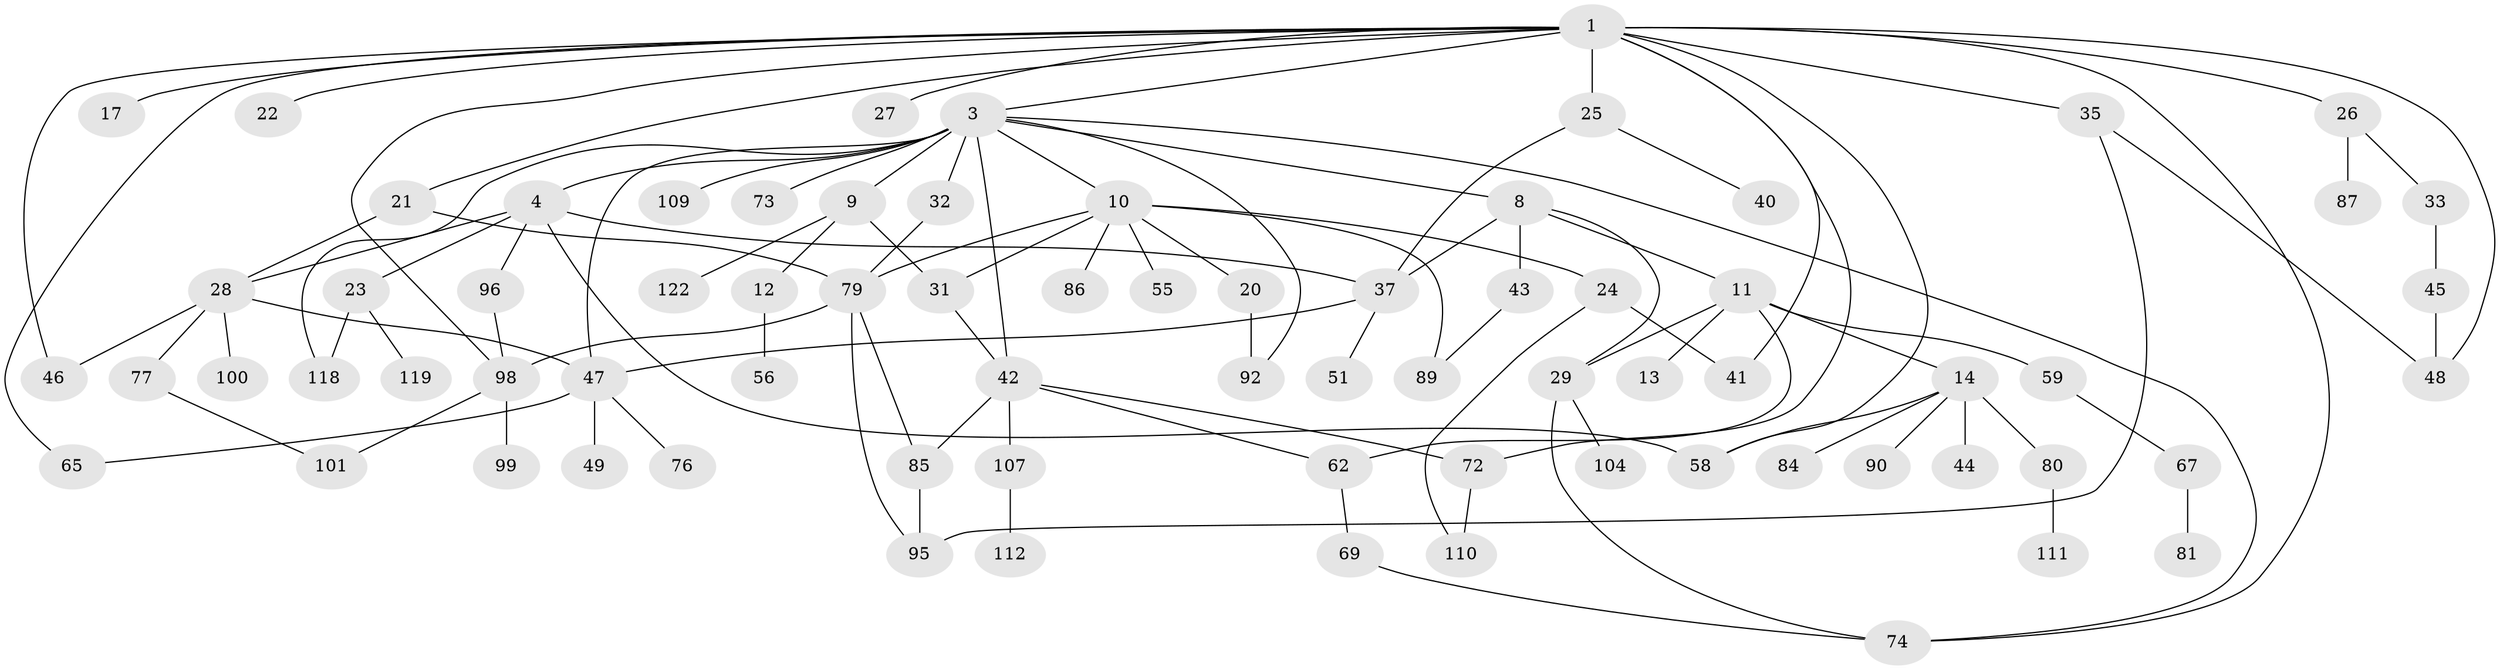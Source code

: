 // original degree distribution, {6: 0.031746031746031744, 5: 0.05555555555555555, 4: 0.0873015873015873, 7: 0.007936507936507936, 8: 0.007936507936507936, 2: 0.3333333333333333, 1: 0.2619047619047619, 3: 0.21428571428571427}
// Generated by graph-tools (version 1.1) at 2025/16/03/04/25 18:16:48]
// undirected, 75 vertices, 106 edges
graph export_dot {
graph [start="1"]
  node [color=gray90,style=filled];
  1 [super="+2+7"];
  3 [super="+5+6"];
  4;
  8 [super="+19"];
  9;
  10;
  11 [super="+68"];
  12;
  13;
  14 [super="+34+71"];
  17;
  20;
  21 [super="+93"];
  22 [super="+88"];
  23;
  24 [super="+50"];
  25;
  26;
  27;
  28 [super="+30"];
  29 [super="+36+63"];
  31;
  32;
  33;
  35;
  37 [super="+70+38"];
  40;
  41 [super="+61"];
  42 [super="+97+52"];
  43 [super="+94"];
  44;
  45 [super="+103+117+53"];
  46;
  47 [super="+57"];
  48 [super="+54"];
  49;
  51;
  55 [super="+66"];
  56 [super="+91"];
  58;
  59;
  62;
  65;
  67;
  69 [super="+126"];
  72 [super="+75"];
  73 [super="+78"];
  74 [super="+82"];
  76;
  77;
  79 [super="+83"];
  80;
  81;
  84;
  85 [super="+120"];
  86;
  87;
  89;
  90;
  92 [super="+105"];
  95;
  96;
  98 [super="+102"];
  99;
  100;
  101 [super="+113"];
  104;
  107;
  109 [super="+115"];
  110 [super="+121"];
  111;
  112;
  118;
  119;
  122;
  1 -- 3;
  1 -- 17;
  1 -- 21;
  1 -- 26;
  1 -- 65;
  1 -- 35 [weight=2];
  1 -- 25;
  1 -- 46;
  1 -- 98;
  1 -- 72;
  1 -- 41;
  1 -- 74;
  1 -- 48;
  1 -- 22;
  1 -- 58;
  1 -- 27;
  3 -- 4;
  3 -- 32;
  3 -- 118;
  3 -- 8;
  3 -- 73;
  3 -- 47;
  3 -- 42;
  3 -- 74;
  3 -- 9;
  3 -- 10;
  3 -- 92;
  3 -- 109;
  4 -- 23;
  4 -- 28;
  4 -- 96;
  4 -- 58;
  4 -- 37;
  8 -- 11;
  8 -- 29;
  8 -- 43;
  8 -- 37;
  9 -- 12;
  9 -- 31;
  9 -- 122;
  10 -- 20;
  10 -- 24;
  10 -- 55;
  10 -- 79;
  10 -- 86;
  10 -- 89;
  10 -- 31;
  11 -- 13;
  11 -- 14;
  11 -- 59;
  11 -- 29;
  11 -- 62;
  12 -- 56;
  14 -- 58;
  14 -- 84;
  14 -- 44;
  14 -- 80;
  14 -- 90;
  20 -- 92;
  21 -- 79;
  21 -- 28;
  23 -- 118;
  23 -- 119;
  24 -- 110;
  24 -- 41;
  25 -- 40;
  25 -- 37;
  26 -- 33;
  26 -- 87;
  28 -- 77;
  28 -- 100;
  28 -- 46;
  28 -- 47;
  29 -- 104;
  29 -- 74;
  31 -- 42;
  32 -- 79;
  33 -- 45;
  35 -- 48;
  35 -- 95;
  37 -- 47;
  37 -- 51;
  42 -- 85;
  42 -- 72;
  42 -- 107;
  42 -- 62;
  43 -- 89;
  45 -- 48;
  47 -- 49;
  47 -- 65;
  47 -- 76;
  59 -- 67;
  62 -- 69;
  67 -- 81;
  69 -- 74;
  72 -- 110;
  77 -- 101;
  79 -- 98;
  79 -- 85;
  79 -- 95;
  80 -- 111;
  85 -- 95;
  96 -- 98;
  98 -- 99;
  98 -- 101;
  107 -- 112;
}
